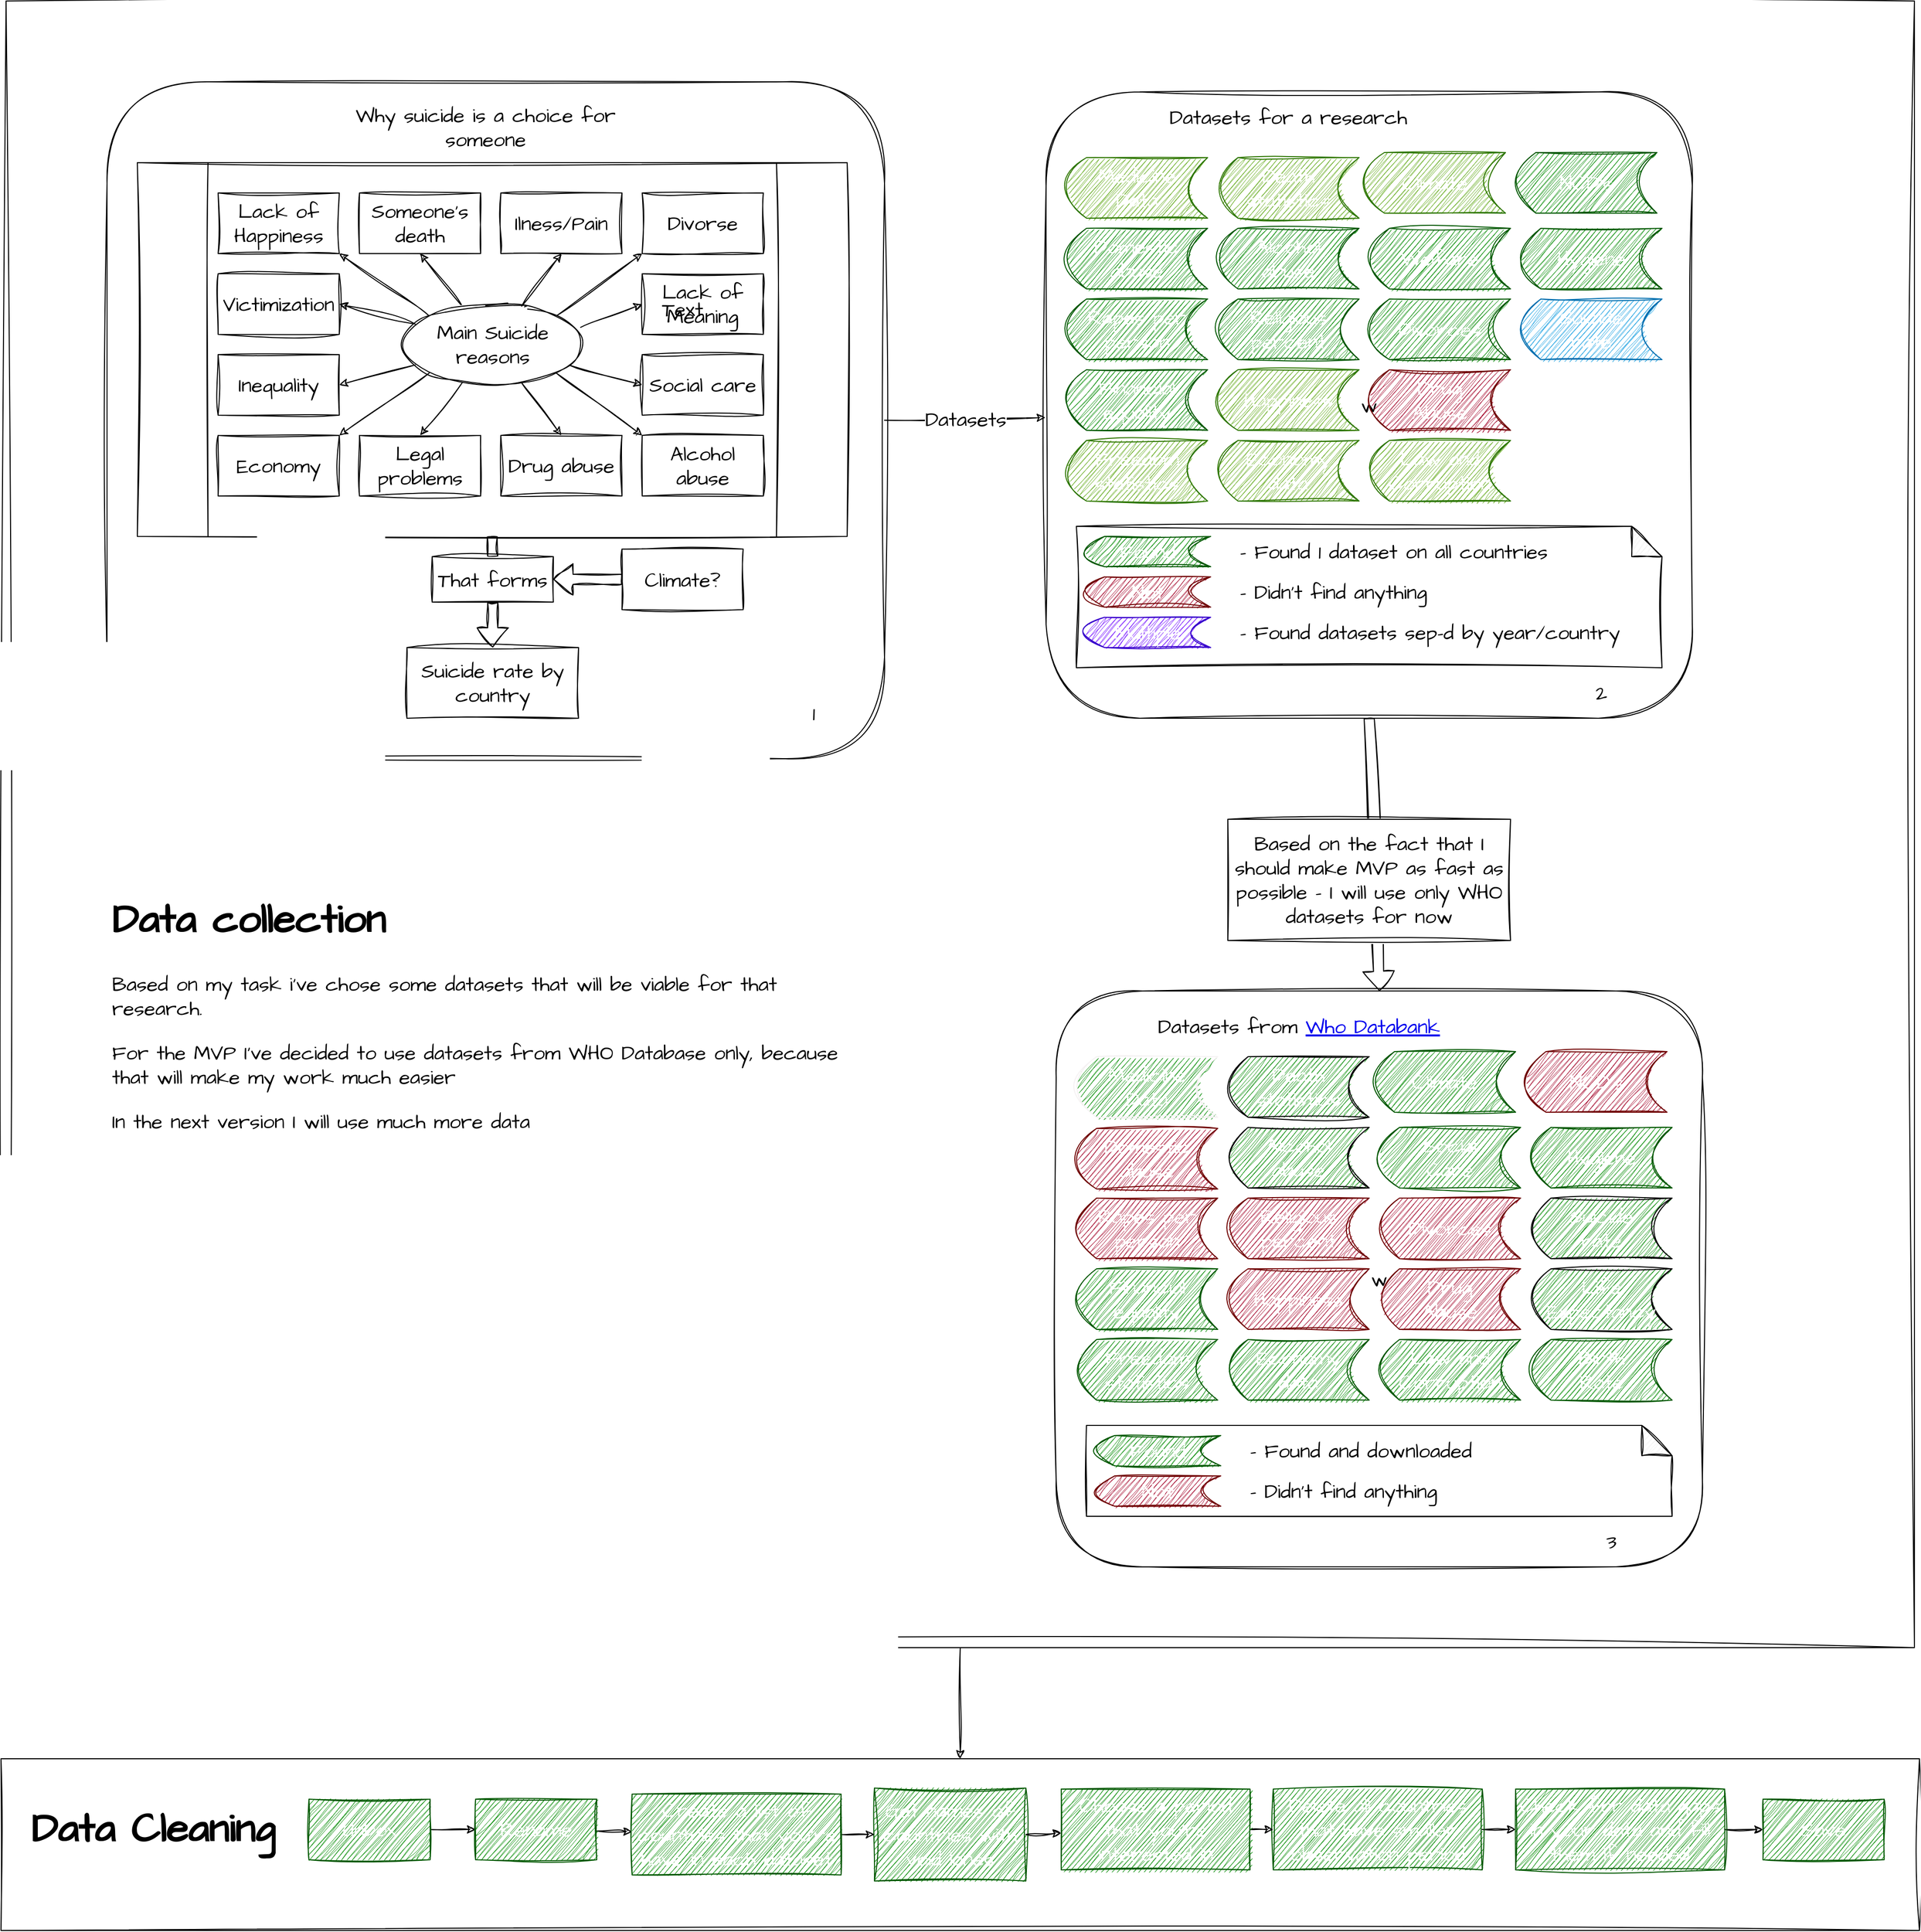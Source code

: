 <mxfile>
    <diagram id="jR3SxZ-yE95y5xh_jRzq" name="Page-1">
        <mxGraphModel dx="3418" dy="3222" grid="1" gridSize="10" guides="1" tooltips="1" connect="1" arrows="1" fold="1" page="1" pageScale="1" pageWidth="583" pageHeight="827" math="0" shadow="0">
            <root>
                <mxCell id="0"/>
                <mxCell id="1" parent="0"/>
                <mxCell id="217" value="" style="whiteSpace=wrap;html=1;fontSize=20;fontFamily=Architects Daughter;fillColor=none;rounded=0;sketch=1;hachureGap=4;jiggle=2;curveFitting=1;fontSource=https%3A%2F%2Ffonts.googleapis.com%2Fcss%3Ffamily%3DArchitects%2BDaughter;movable=1;resizable=1;rotatable=1;deletable=1;editable=1;connectable=1;container=0;" parent="1" vertex="1">
                    <mxGeometry x="-625" y="880" width="1900" height="170" as="geometry"/>
                </mxCell>
                <mxCell id="218" value="" style="edgeStyle=none;sketch=1;hachureGap=4;jiggle=2;curveFitting=1;html=1;fontFamily=Architects Daughter;fontSource=https%3A%2F%2Ffonts.googleapis.com%2Fcss%3Ffamily%3DArchitects%2BDaughter;fontSize=16;" parent="1" source="214" target="217" edge="1">
                    <mxGeometry relative="1" as="geometry"/>
                </mxCell>
                <mxCell id="214" value="" style="rounded=0;whiteSpace=wrap;html=1;sketch=1;hachureGap=4;jiggle=2;curveFitting=1;fontFamily=Architects Daughter;fontSource=https%3A%2F%2Ffonts.googleapis.com%2Fcss%3Ffamily%3DArchitects%2BDaughter;fontSize=20;fillColor=none;movable=0;resizable=0;rotatable=0;deletable=0;editable=0;connectable=0;" parent="1" vertex="1">
                    <mxGeometry x="-620" y="-860" width="1890" height="1630" as="geometry"/>
                </mxCell>
                <mxCell id="138" value="w" style="rounded=1;whiteSpace=wrap;html=1;sketch=1;hachureGap=4;jiggle=2;curveFitting=1;fontFamily=Architects Daughter;fontSource=https%3A%2F%2Ffonts.googleapis.com%2Fcss%3Ffamily%3DArchitects%2BDaughter;fontSize=20;fontColor=none;fillColor=none;" parent="1" vertex="1">
                    <mxGeometry x="420" y="120" width="640" height="570" as="geometry"/>
                </mxCell>
                <mxCell id="160" value="" style="shape=note;whiteSpace=wrap;html=1;backgroundOutline=1;darkOpacity=0.05;sketch=1;hachureGap=4;jiggle=2;curveFitting=1;fontFamily=Architects Daughter;fontSource=https%3A%2F%2Ffonts.googleapis.com%2Fcss%3Ffamily%3DArchitects%2BDaughter;fontSize=20;fillColor=none;" parent="1" vertex="1">
                    <mxGeometry x="450" y="550" width="580" height="90" as="geometry"/>
                </mxCell>
                <mxCell id="89" value="w" style="rounded=1;whiteSpace=wrap;html=1;sketch=1;hachureGap=4;jiggle=2;curveFitting=1;fontFamily=Architects Daughter;fontSource=https%3A%2F%2Ffonts.googleapis.com%2Fcss%3Ffamily%3DArchitects%2BDaughter;fontSize=20;fontColor=none;fillColor=none;" parent="1" vertex="1">
                    <mxGeometry x="410" y="-770" width="640" height="620" as="geometry"/>
                </mxCell>
                <mxCell id="37" value="" style="rounded=1;whiteSpace=wrap;html=1;sketch=1;hachureGap=4;jiggle=2;curveFitting=1;fontFamily=Architects Daughter;fontSource=https%3A%2F%2Ffonts.googleapis.com%2Fcss%3Ffamily%3DArchitects%2BDaughter;fontSize=20;fillColor=none;movable=1;resizable=1;rotatable=1;deletable=1;editable=1;connectable=1;" parent="1" vertex="1">
                    <mxGeometry x="-520" y="-780" width="770" height="670" as="geometry"/>
                </mxCell>
                <mxCell id="42" value="" style="endArrow=classic;html=1;sketch=1;hachureGap=4;jiggle=2;curveFitting=1;fontFamily=Architects Daughter;fontSource=https%3A%2F%2Ffonts.googleapis.com%2Fcss%3Ffamily%3DArchitects%2BDaughter;fontSize=16;exitX=1;exitY=0.5;exitDx=0;exitDy=0;entryX=-0.001;entryY=0.52;entryDx=0;entryDy=0;entryPerimeter=0;" parent="1" source="37" target="89" edge="1">
                    <mxGeometry relative="1" as="geometry">
                        <mxPoint x="320" y="-430.57" as="sourcePoint"/>
                        <mxPoint x="390" y="-440" as="targetPoint"/>
                    </mxGeometry>
                </mxCell>
                <mxCell id="43" value="Datasets" style="edgeLabel;resizable=0;html=1;align=center;verticalAlign=middle;sketch=1;hachureGap=4;jiggle=2;curveFitting=1;fontFamily=Architects Daughter;fontSource=https%3A%2F%2Ffonts.googleapis.com%2Fcss%3Ffamily%3DArchitects%2BDaughter;fontSize=20;fillColor=none;" parent="42" connectable="0" vertex="1">
                    <mxGeometry relative="1" as="geometry"/>
                </mxCell>
                <mxCell id="29" value="" style="shape=process;whiteSpace=wrap;html=1;backgroundOutline=1;sketch=1;hachureGap=4;jiggle=2;curveFitting=1;fontFamily=Architects Daughter;fontSource=https%3A%2F%2Ffonts.googleapis.com%2Fcss%3Ffamily%3DArchitects%2BDaughter;fontSize=20;fillColor=none;movable=1;resizable=1;rotatable=1;deletable=1;editable=1;connectable=1;" parent="1" vertex="1">
                    <mxGeometry x="-490" y="-700" width="703" height="370" as="geometry"/>
                </mxCell>
                <mxCell id="2" value="Suicide rate by country" style="rounded=0;whiteSpace=wrap;html=1;sketch=1;hachureGap=4;jiggle=2;curveFitting=1;fontFamily=Architects Daughter;fontSource=https%3A%2F%2Ffonts.googleapis.com%2Fcss%3Ffamily%3DArchitects%2BDaughter;fontSize=20;movable=1;resizable=1;rotatable=1;deletable=1;editable=1;connectable=1;" parent="1" vertex="1">
                    <mxGeometry x="-223" y="-220" width="170" height="70" as="geometry"/>
                </mxCell>
                <mxCell id="3" value="Lack of Happiness" style="rounded=0;whiteSpace=wrap;html=1;sketch=1;hachureGap=4;jiggle=2;curveFitting=1;fontFamily=Architects Daughter;fontSource=https%3A%2F%2Ffonts.googleapis.com%2Fcss%3Ffamily%3DArchitects%2BDaughter;fontSize=20;movable=1;resizable=1;rotatable=1;deletable=1;editable=1;connectable=1;" parent="1" vertex="1">
                    <mxGeometry x="-410" y="-670" width="120" height="60" as="geometry"/>
                </mxCell>
                <mxCell id="4" value="Someone's death" style="whiteSpace=wrap;html=1;sketch=1;hachureGap=4;jiggle=2;curveFitting=1;fontFamily=Architects Daughter;fontSource=https%3A%2F%2Ffonts.googleapis.com%2Fcss%3Ffamily%3DArchitects%2BDaughter;fontSize=20;movable=1;resizable=1;rotatable=1;deletable=1;editable=1;connectable=1;" parent="1" vertex="1">
                    <mxGeometry x="-270" y="-670" width="120" height="60" as="geometry"/>
                </mxCell>
                <mxCell id="5" value="Ilness/Pain" style="whiteSpace=wrap;html=1;sketch=1;hachureGap=4;jiggle=2;curveFitting=1;fontFamily=Architects Daughter;fontSource=https%3A%2F%2Ffonts.googleapis.com%2Fcss%3Ffamily%3DArchitects%2BDaughter;fontSize=20;movable=1;resizable=1;rotatable=1;deletable=1;editable=1;connectable=1;" parent="1" vertex="1">
                    <mxGeometry x="-130" y="-670" width="120" height="60" as="geometry"/>
                </mxCell>
                <mxCell id="6" value="Divorse" style="whiteSpace=wrap;html=1;sketch=1;hachureGap=4;jiggle=2;curveFitting=1;fontFamily=Architects Daughter;fontSource=https%3A%2F%2Ffonts.googleapis.com%2Fcss%3Ffamily%3DArchitects%2BDaughter;fontSize=20;movable=1;resizable=1;rotatable=1;deletable=1;editable=1;connectable=1;" parent="1" vertex="1">
                    <mxGeometry x="10" y="-670" width="120" height="60" as="geometry"/>
                </mxCell>
                <mxCell id="17" style="edgeStyle=none;sketch=1;hachureGap=4;jiggle=2;curveFitting=1;html=1;entryX=0.5;entryY=1;entryDx=0;entryDy=0;fontFamily=Architects Daughter;fontSource=https%3A%2F%2Ffonts.googleapis.com%2Fcss%3Ffamily%3DArchitects%2BDaughter;fontSize=16;movable=1;resizable=1;rotatable=1;deletable=1;editable=1;connectable=1;" parent="1" source="8" target="4" edge="1">
                    <mxGeometry relative="1" as="geometry"/>
                </mxCell>
                <mxCell id="18" style="edgeStyle=none;sketch=1;hachureGap=4;jiggle=2;curveFitting=1;html=1;entryX=0.5;entryY=1;entryDx=0;entryDy=0;fontFamily=Architects Daughter;fontSource=https%3A%2F%2Ffonts.googleapis.com%2Fcss%3Ffamily%3DArchitects%2BDaughter;fontSize=16;movable=1;resizable=1;rotatable=1;deletable=1;editable=1;connectable=1;" parent="1" source="8" target="5" edge="1">
                    <mxGeometry relative="1" as="geometry"/>
                </mxCell>
                <mxCell id="19" style="edgeStyle=none;sketch=1;hachureGap=4;jiggle=2;curveFitting=1;html=1;exitX=1;exitY=0;exitDx=0;exitDy=0;entryX=0;entryY=1;entryDx=0;entryDy=0;fontFamily=Architects Daughter;fontSource=https%3A%2F%2Ffonts.googleapis.com%2Fcss%3Ffamily%3DArchitects%2BDaughter;fontSize=16;movable=1;resizable=1;rotatable=1;deletable=1;editable=1;connectable=1;" parent="1" source="8" target="6" edge="1">
                    <mxGeometry relative="1" as="geometry"/>
                </mxCell>
                <mxCell id="28" style="edgeStyle=none;sketch=1;hachureGap=4;jiggle=2;curveFitting=1;html=1;exitX=0;exitY=0;exitDx=0;exitDy=0;entryX=1;entryY=1;entryDx=0;entryDy=0;fontFamily=Architects Daughter;fontSource=https%3A%2F%2Ffonts.googleapis.com%2Fcss%3Ffamily%3DArchitects%2BDaughter;fontSize=16;movable=1;resizable=1;rotatable=1;deletable=1;editable=1;connectable=1;" parent="1" source="8" target="3" edge="1">
                    <mxGeometry relative="1" as="geometry"/>
                </mxCell>
                <mxCell id="8" value="Main Suicide reasons" style="ellipse;whiteSpace=wrap;html=1;sketch=1;hachureGap=4;jiggle=2;curveFitting=1;fontFamily=Architects Daughter;fontSource=https%3A%2F%2Ffonts.googleapis.com%2Fcss%3Ffamily%3DArchitects%2BDaughter;fontSize=20;movable=1;resizable=1;rotatable=1;deletable=1;editable=1;connectable=1;" parent="1" vertex="1">
                    <mxGeometry x="-227" y="-560" width="178" height="80" as="geometry"/>
                </mxCell>
                <mxCell id="9" value="Victimization" style="rounded=0;whiteSpace=wrap;html=1;sketch=1;hachureGap=4;jiggle=2;curveFitting=1;fontFamily=Architects Daughter;fontSource=https%3A%2F%2Ffonts.googleapis.com%2Fcss%3Ffamily%3DArchitects%2BDaughter;fontSize=20;movable=1;resizable=1;rotatable=1;deletable=1;editable=1;connectable=1;" parent="1" vertex="1">
                    <mxGeometry x="-410" y="-590" width="120" height="60" as="geometry"/>
                </mxCell>
                <mxCell id="27" style="edgeStyle=none;sketch=1;hachureGap=4;jiggle=2;curveFitting=1;html=1;entryX=1;entryY=0.5;entryDx=0;entryDy=0;fontFamily=Architects Daughter;fontSource=https%3A%2F%2Ffonts.googleapis.com%2Fcss%3Ffamily%3DArchitects%2BDaughter;fontSize=16;movable=1;resizable=1;rotatable=1;deletable=1;editable=1;connectable=1;" parent="1" source="8" target="9" edge="1">
                    <mxGeometry relative="1" as="geometry"/>
                </mxCell>
                <mxCell id="10" value="Inequality" style="whiteSpace=wrap;html=1;sketch=1;hachureGap=4;jiggle=2;curveFitting=1;fontFamily=Architects Daughter;fontSource=https%3A%2F%2Ffonts.googleapis.com%2Fcss%3Ffamily%3DArchitects%2BDaughter;fontSize=20;movable=1;resizable=1;rotatable=1;deletable=1;editable=1;connectable=1;" parent="1" vertex="1">
                    <mxGeometry x="-410" y="-510" width="120" height="60" as="geometry"/>
                </mxCell>
                <mxCell id="26" style="edgeStyle=none;sketch=1;hachureGap=4;jiggle=2;curveFitting=1;html=1;entryX=1;entryY=0.5;entryDx=0;entryDy=0;fontFamily=Architects Daughter;fontSource=https%3A%2F%2Ffonts.googleapis.com%2Fcss%3Ffamily%3DArchitects%2BDaughter;fontSize=16;movable=1;resizable=1;rotatable=1;deletable=1;editable=1;connectable=1;" parent="1" source="8" target="10" edge="1">
                    <mxGeometry relative="1" as="geometry"/>
                </mxCell>
                <mxCell id="11" value="Economy" style="whiteSpace=wrap;html=1;sketch=1;hachureGap=4;jiggle=2;curveFitting=1;fontFamily=Architects Daughter;fontSource=https%3A%2F%2Ffonts.googleapis.com%2Fcss%3Ffamily%3DArchitects%2BDaughter;fontSize=20;movable=1;resizable=1;rotatable=1;deletable=1;editable=1;connectable=1;" parent="1" vertex="1">
                    <mxGeometry x="-410" y="-430" width="120" height="60" as="geometry"/>
                </mxCell>
                <mxCell id="25" style="edgeStyle=none;sketch=1;hachureGap=4;jiggle=2;curveFitting=1;html=1;exitX=0;exitY=1;exitDx=0;exitDy=0;entryX=1;entryY=0;entryDx=0;entryDy=0;fontFamily=Architects Daughter;fontSource=https%3A%2F%2Ffonts.googleapis.com%2Fcss%3Ffamily%3DArchitects%2BDaughter;fontSize=16;movable=1;resizable=1;rotatable=1;deletable=1;editable=1;connectable=1;" parent="1" source="8" target="11" edge="1">
                    <mxGeometry relative="1" as="geometry"/>
                </mxCell>
                <mxCell id="12" value="Legal problems" style="whiteSpace=wrap;html=1;sketch=1;hachureGap=4;jiggle=2;curveFitting=1;fontFamily=Architects Daughter;fontSource=https%3A%2F%2Ffonts.googleapis.com%2Fcss%3Ffamily%3DArchitects%2BDaughter;fontSize=20;movable=1;resizable=1;rotatable=1;deletable=1;editable=1;connectable=1;" parent="1" vertex="1">
                    <mxGeometry x="-270" y="-430" width="120" height="60" as="geometry"/>
                </mxCell>
                <mxCell id="24" style="edgeStyle=none;sketch=1;hachureGap=4;jiggle=2;curveFitting=1;html=1;entryX=0.5;entryY=0;entryDx=0;entryDy=0;fontFamily=Architects Daughter;fontSource=https%3A%2F%2Ffonts.googleapis.com%2Fcss%3Ffamily%3DArchitects%2BDaughter;fontSize=16;movable=1;resizable=1;rotatable=1;deletable=1;editable=1;connectable=1;" parent="1" source="8" target="12" edge="1">
                    <mxGeometry relative="1" as="geometry"/>
                </mxCell>
                <mxCell id="13" value="Drug abuse" style="whiteSpace=wrap;html=1;sketch=1;hachureGap=4;jiggle=2;curveFitting=1;fontFamily=Architects Daughter;fontSource=https%3A%2F%2Ffonts.googleapis.com%2Fcss%3Ffamily%3DArchitects%2BDaughter;fontSize=20;movable=1;resizable=1;rotatable=1;deletable=1;editable=1;connectable=1;" parent="1" vertex="1">
                    <mxGeometry x="-130" y="-430" width="120" height="60" as="geometry"/>
                </mxCell>
                <mxCell id="23" style="edgeStyle=none;sketch=1;hachureGap=4;jiggle=2;curveFitting=1;html=1;entryX=0.5;entryY=0;entryDx=0;entryDy=0;fontFamily=Architects Daughter;fontSource=https%3A%2F%2Ffonts.googleapis.com%2Fcss%3Ffamily%3DArchitects%2BDaughter;fontSize=16;movable=1;resizable=1;rotatable=1;deletable=1;editable=1;connectable=1;" parent="1" source="8" target="13" edge="1">
                    <mxGeometry relative="1" as="geometry"/>
                </mxCell>
                <mxCell id="14" value="Alcohol abuse" style="whiteSpace=wrap;html=1;sketch=1;hachureGap=4;jiggle=2;curveFitting=1;fontFamily=Architects Daughter;fontSource=https%3A%2F%2Ffonts.googleapis.com%2Fcss%3Ffamily%3DArchitects%2BDaughter;fontSize=20;movable=1;resizable=1;rotatable=1;deletable=1;editable=1;connectable=1;" parent="1" vertex="1">
                    <mxGeometry x="10" y="-430" width="120" height="60" as="geometry"/>
                </mxCell>
                <mxCell id="22" style="edgeStyle=none;sketch=1;hachureGap=4;jiggle=2;curveFitting=1;html=1;exitX=1;exitY=1;exitDx=0;exitDy=0;entryX=0;entryY=0;entryDx=0;entryDy=0;fontFamily=Architects Daughter;fontSource=https%3A%2F%2Ffonts.googleapis.com%2Fcss%3Ffamily%3DArchitects%2BDaughter;fontSize=16;movable=1;resizable=1;rotatable=1;deletable=1;editable=1;connectable=1;" parent="1" source="8" target="14" edge="1">
                    <mxGeometry relative="1" as="geometry"/>
                </mxCell>
                <mxCell id="15" value="Social care" style="whiteSpace=wrap;html=1;sketch=1;hachureGap=4;jiggle=2;curveFitting=1;fontFamily=Architects Daughter;fontSource=https%3A%2F%2Ffonts.googleapis.com%2Fcss%3Ffamily%3DArchitects%2BDaughter;fontSize=20;movable=1;resizable=1;rotatable=1;deletable=1;editable=1;connectable=1;" parent="1" vertex="1">
                    <mxGeometry x="10" y="-510" width="120" height="60" as="geometry"/>
                </mxCell>
                <mxCell id="21" style="edgeStyle=none;sketch=1;hachureGap=4;jiggle=2;curveFitting=1;html=1;entryX=0;entryY=0.5;entryDx=0;entryDy=0;fontFamily=Architects Daughter;fontSource=https%3A%2F%2Ffonts.googleapis.com%2Fcss%3Ffamily%3DArchitects%2BDaughter;fontSize=16;movable=1;resizable=1;rotatable=1;deletable=1;editable=1;connectable=1;" parent="1" source="8" target="15" edge="1">
                    <mxGeometry relative="1" as="geometry"/>
                </mxCell>
                <mxCell id="16" value="Lack of Meaning" style="whiteSpace=wrap;html=1;sketch=1;hachureGap=4;jiggle=2;curveFitting=1;fontFamily=Architects Daughter;fontSource=https%3A%2F%2Ffonts.googleapis.com%2Fcss%3Ffamily%3DArchitects%2BDaughter;fontSize=20;movable=1;resizable=1;rotatable=1;deletable=1;editable=1;connectable=1;" parent="1" vertex="1">
                    <mxGeometry x="10" y="-590" width="120" height="60" as="geometry"/>
                </mxCell>
                <mxCell id="20" style="edgeStyle=none;sketch=1;hachureGap=4;jiggle=2;curveFitting=1;html=1;exitX=0.989;exitY=0.288;exitDx=0;exitDy=0;entryX=0;entryY=0.5;entryDx=0;entryDy=0;fontFamily=Architects Daughter;fontSource=https%3A%2F%2Ffonts.googleapis.com%2Fcss%3Ffamily%3DArchitects%2BDaughter;fontSize=16;exitPerimeter=0;movable=1;resizable=1;rotatable=1;deletable=1;editable=1;connectable=1;" parent="1" source="8" target="16" edge="1">
                    <mxGeometry relative="1" as="geometry"/>
                </mxCell>
                <mxCell id="30" value="Why suicide is a choice for someone" style="text;html=1;strokeColor=none;fillColor=none;align=center;verticalAlign=middle;whiteSpace=wrap;rounded=0;sketch=1;hachureGap=4;jiggle=2;curveFitting=1;fontFamily=Architects Daughter;fontSource=https%3A%2F%2Ffonts.googleapis.com%2Fcss%3Ffamily%3DArchitects%2BDaughter;fontSize=20;movable=1;resizable=1;rotatable=1;deletable=1;editable=1;connectable=1;" parent="1" vertex="1">
                    <mxGeometry x="-300" y="-750" width="310" height="30" as="geometry"/>
                </mxCell>
                <mxCell id="31" value="" style="shape=flexArrow;endArrow=classic;html=1;sketch=1;hachureGap=4;jiggle=2;curveFitting=1;fontFamily=Architects Daughter;fontSource=https%3A%2F%2Ffonts.googleapis.com%2Fcss%3Ffamily%3DArchitects%2BDaughter;fontSize=16;exitX=0.5;exitY=1;exitDx=0;exitDy=0;entryX=0.5;entryY=0;entryDx=0;entryDy=0;startArrow=none;movable=1;resizable=1;rotatable=1;deletable=1;editable=1;connectable=1;" parent="1" source="34" target="2" edge="1">
                    <mxGeometry width="50" height="50" relative="1" as="geometry">
                        <mxPoint x="-160" y="-200" as="sourcePoint"/>
                        <mxPoint x="-130" y="-100" as="targetPoint"/>
                    </mxGeometry>
                </mxCell>
                <mxCell id="35" value="" style="shape=flexArrow;endArrow=none;html=1;sketch=1;hachureGap=4;jiggle=2;curveFitting=1;fontFamily=Architects Daughter;fontSource=https%3A%2F%2Ffonts.googleapis.com%2Fcss%3Ffamily%3DArchitects%2BDaughter;fontSize=16;exitX=0.5;exitY=1;exitDx=0;exitDy=0;entryX=0.5;entryY=0;entryDx=0;entryDy=0;movable=1;resizable=1;rotatable=1;deletable=1;editable=1;connectable=1;" parent="1" source="29" target="34" edge="1">
                    <mxGeometry width="50" height="50" relative="1" as="geometry">
                        <mxPoint x="-138.5" y="-330" as="sourcePoint"/>
                        <mxPoint x="-138" y="-230" as="targetPoint"/>
                    </mxGeometry>
                </mxCell>
                <mxCell id="34" value="That forms" style="rounded=0;whiteSpace=wrap;html=1;sketch=1;hachureGap=4;jiggle=2;curveFitting=1;fontFamily=Architects Daughter;fontSource=https%3A%2F%2Ffonts.googleapis.com%2Fcss%3Ffamily%3DArchitects%2BDaughter;fontSize=20;fillColor=default;movable=1;resizable=1;rotatable=1;deletable=1;editable=1;connectable=1;" parent="1" vertex="1">
                    <mxGeometry x="-198" y="-310" width="120" height="45" as="geometry"/>
                </mxCell>
                <mxCell id="38" value="1" style="text;html=1;strokeColor=none;fillColor=none;align=center;verticalAlign=middle;whiteSpace=wrap;rounded=0;sketch=1;hachureGap=4;jiggle=2;curveFitting=1;fontFamily=Architects Daughter;fontSource=https%3A%2F%2Ffonts.googleapis.com%2Fcss%3Ffamily%3DArchitects%2BDaughter;fontSize=20;movable=1;resizable=1;rotatable=1;deletable=1;editable=1;connectable=1;" parent="1" vertex="1">
                    <mxGeometry x="150" y="-170" width="60" height="30" as="geometry"/>
                </mxCell>
                <UserObject label="Alcohol &lt;br&gt;abuse" link="https://www.who.int/data/gho/data/indicators/indicator-details/GHO/total-(recorded-unrecorded)-alcohol-per-capita-(15-)-consumption" id="66">
                    <mxCell style="shape=dataStorage;whiteSpace=wrap;html=1;fixedSize=1;sketch=1;hachureGap=4;jiggle=2;curveFitting=1;fontFamily=Architects Daughter;fontSource=https%3A%2F%2Ffonts.googleapis.com%2Fcss%3Ffamily%3DArchitects%2BDaughter;fontSize=20;fillColor=#008a00;fontColor=#ffffff;strokeColor=#005700;" parent="1" vertex="1">
                        <mxGeometry x="580" y="-635" width="140" height="60" as="geometry"/>
                    </mxCell>
                </UserObject>
                <UserObject label="Happiness" link="https://www.kaggle.com/datasets/mathurinache/world-happiness-reporthttps://www.kaggle.com/datasets/mathurinache/world-happiness-report" id="67">
                    <mxCell style="shape=dataStorage;whiteSpace=wrap;html=1;fixedSize=1;sketch=1;hachureGap=4;jiggle=2;curveFitting=1;fontFamily=Architects Daughter;fontSource=https%3A%2F%2Ffonts.googleapis.com%2Fcss%3Ffamily%3DArchitects%2BDaughter;fontSize=20;fillColor=#60a917;fontColor=#ffffff;strokeColor=#2D7600;" parent="1" vertex="1">
                        <mxGeometry x="580" y="-495" width="140" height="60" as="geometry"/>
                    </mxCell>
                </UserObject>
                <UserObject label="Religious percent" link="https://data.world/cow/world-religion-data" id="68">
                    <mxCell style="shape=dataStorage;whiteSpace=wrap;html=1;fixedSize=1;sketch=1;hachureGap=4;jiggle=2;curveFitting=1;fontFamily=Architects Daughter;fontSource=https%3A%2F%2Ffonts.googleapis.com%2Fcss%3Ffamily%3DArchitects%2BDaughter;fontSize=20;fillColor=#008a00;fontColor=#ffffff;strokeColor=#005700;" parent="1" vertex="1">
                        <mxGeometry x="580" y="-565" width="140" height="60" as="geometry"/>
                    </mxCell>
                </UserObject>
                <mxCell id="69" value="Text" style="text;html=1;strokeColor=none;fillColor=none;align=center;verticalAlign=middle;whiteSpace=wrap;rounded=0;sketch=1;hachureGap=4;jiggle=2;curveFitting=1;fontFamily=Architects Daughter;fontSource=https%3A%2F%2Ffonts.googleapis.com%2Fcss%3Ffamily%3DArchitects%2BDaughter;fontSize=20;fontColor=none;" parent="1" vertex="1">
                    <mxGeometry x="20" y="-570" width="60" height="30" as="geometry"/>
                </mxCell>
                <mxCell id="71" value="Climate?" style="rounded=0;whiteSpace=wrap;html=1;sketch=1;hachureGap=4;jiggle=2;curveFitting=1;fontFamily=Architects Daughter;fontSource=https%3A%2F%2Ffonts.googleapis.com%2Fcss%3Ffamily%3DArchitects%2BDaughter;fontSize=20;" parent="1" vertex="1">
                    <mxGeometry x="-10" y="-317.5" width="120" height="60" as="geometry"/>
                </mxCell>
                <mxCell id="73" value="" style="shape=flexArrow;endArrow=classic;html=1;sketch=1;hachureGap=4;jiggle=2;curveFitting=1;fontFamily=Architects Daughter;fontSource=https%3A%2F%2Ffonts.googleapis.com%2Fcss%3Ffamily%3DArchitects%2BDaughter;fontSize=16;fontColor=none;entryX=1;entryY=0.5;entryDx=0;entryDy=0;exitX=0;exitY=0.5;exitDx=0;exitDy=0;" parent="1" source="71" target="34" edge="1">
                    <mxGeometry width="50" height="50" relative="1" as="geometry">
                        <mxPoint x="-50" y="-260" as="sourcePoint"/>
                        <mxPoint y="-310" as="targetPoint"/>
                    </mxGeometry>
                </mxCell>
                <UserObject label="Death statistics" link="https://www.kaggle.com/datasets/madhurpant/world-deaths-and-causes-1990-2019/code?resource=download" id="74">
                    <mxCell style="shape=dataStorage;whiteSpace=wrap;html=1;fixedSize=1;sketch=1;hachureGap=4;jiggle=2;curveFitting=1;fontFamily=Architects Daughter;fontSource=https%3A%2F%2Ffonts.googleapis.com%2Fcss%3Ffamily%3DArchitects%2BDaughter;fontSize=20;fillColor=#60a917;fontColor=#ffffff;strokeColor=#2D7600;" parent="1" vertex="1">
                        <mxGeometry x="580" y="-705" width="140" height="60" as="geometry"/>
                    </mxCell>
                </UserObject>
                <UserObject label="Medicine&lt;br&gt;Data" link="https://apps.who.int/nha/database/Select/Indicators/en" id="76">
                    <mxCell style="shape=dataStorage;whiteSpace=wrap;html=1;fixedSize=1;sketch=1;hachureGap=4;jiggle=2;curveFitting=1;fontFamily=Architects Daughter;fontSource=https%3A%2F%2Ffonts.googleapis.com%2Fcss%3Ffamily%3DArchitects%2BDaughter;fontSize=20;fillColor=#60a917;fontColor=#ffffff;strokeColor=#2D7600;" parent="1" vertex="1">
                        <mxGeometry x="430" y="-705" width="140" height="60" as="geometry"/>
                    </mxCell>
                </UserObject>
                <UserObject label="Domestic abuse" link="https://www.kaggle.com/datasets/andrewmvd/violence-against-women-and-girls" id="77">
                    <mxCell style="shape=dataStorage;whiteSpace=wrap;html=1;fixedSize=1;sketch=1;hachureGap=4;jiggle=2;curveFitting=1;fontFamily=Architects Daughter;fontSource=https%3A%2F%2Ffonts.googleapis.com%2Fcss%3Ffamily%3DArchitects%2BDaughter;fontSize=20;fillColor=#008a00;fontColor=#ffffff;strokeColor=#005700;" parent="1" vertex="1">
                        <mxGeometry x="430" y="-635" width="140" height="60" as="geometry"/>
                    </mxCell>
                </UserObject>
                <UserObject label="Rapes per person" link="https://w3.unece.org/PXWeb2015/pxweb/en/STAT/STAT__30-GE__07-CV/001_en_GECVVictims_r.px/?rxid=57b6d944-8732-4639-96c9-9584d511039c" id="78">
                    <mxCell style="shape=dataStorage;whiteSpace=wrap;html=1;fixedSize=1;sketch=1;hachureGap=4;jiggle=2;curveFitting=1;fontFamily=Architects Daughter;fontSource=https%3A%2F%2Ffonts.googleapis.com%2Fcss%3Ffamily%3DArchitects%2BDaughter;fontSize=20;fillColor=#008a00;fontColor=#ffffff;strokeColor=#005700;" parent="1" vertex="1">
                        <mxGeometry x="430" y="-565" width="140" height="60" as="geometry"/>
                    </mxCell>
                </UserObject>
                <UserObject label="Financial equality" link="%3CmxGraphModel%3E%3Croot%3E%3CmxCell%20id%3D%220%22%2F%3E%3CmxCell%20id%3D%221%22%20parent%3D%220%22%2F%3E%3CUserObject%20label%3D%22Suicide%26lt%3Bbr%26gt%3Brate%22%20id%3D%222%22%3E%3CmxCell%20style%3D%22shape%3DdataStorage%3BwhiteSpace%3Dwrap%3Bhtml%3D1%3BfixedSize%3D1%3Bsketch%3D1%3BhachureGap%3D4%3Bjiggle%3D2%3BcurveFitting%3D1%3BfontFamily%3DArchitects%20Daughter%3BfontSource%3Dhttps%253A%252F%252Ffonts.googleapis.com%252Fcss%253Ffamily%253DArchitects%252BDaughter%3BfontSize%3D20%3B%22%20vertex%3D%221%22%20parent%3D%221%22%3E%3CmxGeometry%20x%3D%22880%22%20y%3D%22-565%22%20width%3D%22140%22%20height%3D%2260%22%20as%3D%22geometry%22%2F%3E%3C%2FmxCell%3E%3C%2FUserObject%3E%3C%2Froot%3E%3C%2FmxGraphModel%3E" id="79">
                    <mxCell style="shape=dataStorage;whiteSpace=wrap;html=1;fixedSize=1;sketch=1;hachureGap=4;jiggle=2;curveFitting=1;fontFamily=Architects Daughter;fontSource=https%3A%2F%2Ffonts.googleapis.com%2Fcss%3Ffamily%3DArchitects%2BDaughter;fontSize=20;fillColor=#008a00;fontColor=#ffffff;strokeColor=#005700;" parent="1" vertex="1">
                        <mxGeometry x="430" y="-495" width="140" height="60" as="geometry"/>
                    </mxCell>
                </UserObject>
                <UserObject label="Freedom statistics" link="https://www.kaggle.com/datasets/alexandrlasianok/aggregate-freedom-scores" id="80">
                    <mxCell style="shape=dataStorage;whiteSpace=wrap;html=1;fixedSize=1;sketch=1;hachureGap=4;jiggle=2;curveFitting=1;fontFamily=Architects Daughter;fontSource=https%3A%2F%2Ffonts.googleapis.com%2Fcss%3Ffamily%3DArchitects%2BDaughter;fontSize=20;fillColor=#60a917;fontColor=#ffffff;strokeColor=#2D7600;" parent="1" vertex="1">
                        <mxGeometry x="430" y="-425" width="140" height="60" as="geometry"/>
                    </mxCell>
                </UserObject>
                <UserObject label="Economy&lt;br&gt;data" link="https://w3.unece.org/PXWeb2015/pxweb/en/STAT/STAT__20-ME__2-MENA/01_en_MECCGDPExpPerCapY_r.px/?rxid=fc56ee7c-ec27-4460-943e-fbfa008e32ad" id="81">
                    <mxCell style="shape=dataStorage;whiteSpace=wrap;html=1;fixedSize=1;sketch=1;hachureGap=4;jiggle=2;curveFitting=1;fontFamily=Architects Daughter;fontSource=https%3A%2F%2Ffonts.googleapis.com%2Fcss%3Ffamily%3DArchitects%2BDaughter;fontSize=20;fillColor=#60a917;fontColor=#ffffff;strokeColor=#2D7600;" parent="1" vertex="1">
                        <mxGeometry x="580" y="-425" width="140" height="60" as="geometry"/>
                    </mxCell>
                </UserObject>
                <UserObject label="Law and Corruption" link="https://www.kaggle.com/datasets/transparencyint/corruption-indexhttps://www.kaggle.com/datasets/transparencyint/corruption-index" id="82">
                    <mxCell style="shape=dataStorage;whiteSpace=wrap;html=1;fixedSize=1;sketch=1;hachureGap=4;jiggle=2;curveFitting=1;fontFamily=Architects Daughter;fontSource=https%3A%2F%2Ffonts.googleapis.com%2Fcss%3Ffamily%3DArchitects%2BDaughter;fontSize=20;fillColor=#60a917;fontColor=#ffffff;strokeColor=#2D7600;" parent="1" vertex="1">
                        <mxGeometry x="730" y="-425" width="140" height="60" as="geometry"/>
                    </mxCell>
                </UserObject>
                <UserObject label="Drug&lt;br&gt;Abuse" link="https://www.statista.com/statistics/274690/population-prevalence-of-illegal-drugs-worldwide-since-1990/" id="84">
                    <mxCell style="shape=dataStorage;whiteSpace=wrap;html=1;fixedSize=1;sketch=1;hachureGap=4;jiggle=2;curveFitting=1;fontFamily=Architects Daughter;fontSource=https%3A%2F%2Ffonts.googleapis.com%2Fcss%3Ffamily%3DArchitects%2BDaughter;fontSize=20;fillColor=#a20025;fontColor=#ffffff;strokeColor=#6F0000;" parent="1" vertex="1">
                        <mxGeometry x="730" y="-495" width="140" height="60" as="geometry"/>
                    </mxCell>
                </UserObject>
                <UserObject label="Divorces" link="https://www.oecd.org/els/family/database.htm" id="85">
                    <mxCell style="shape=dataStorage;whiteSpace=wrap;html=1;fixedSize=1;sketch=1;hachureGap=4;jiggle=2;curveFitting=1;fontFamily=Architects Daughter;fontSource=https%3A%2F%2Ffonts.googleapis.com%2Fcss%3Ffamily%3DArchitects%2BDaughter;fontSize=20;fillColor=#008a00;fontColor=#ffffff;strokeColor=#005700;" parent="1" vertex="1">
                        <mxGeometry x="730" y="-565" width="140" height="60" as="geometry"/>
                    </mxCell>
                </UserObject>
                <UserObject label="Welfare" link="https://figshare.com/articles/dataset/Global_Welfare_Dataset_GLOW_/13220807" id="87">
                    <mxCell style="shape=dataStorage;whiteSpace=wrap;html=1;fixedSize=1;sketch=1;hachureGap=4;jiggle=2;curveFitting=1;fontFamily=Architects Daughter;fontSource=https%3A%2F%2Ffonts.googleapis.com%2Fcss%3Ffamily%3DArchitects%2BDaughter;fontSize=20;fillColor=#008a00;fontColor=#ffffff;strokeColor=#005700;" parent="1" vertex="1">
                        <mxGeometry x="730" y="-635" width="140" height="60" as="geometry"/>
                    </mxCell>
                </UserObject>
                <UserObject label="Suicide&lt;br&gt;rate" link="https://platform.who.int/mortality/themes/theme-details/topics/indicator-groups/indicator-group-details/MDB/self-inflicted-injuries" id="88">
                    <mxCell style="shape=dataStorage;whiteSpace=wrap;html=1;fixedSize=1;sketch=1;hachureGap=4;jiggle=2;curveFitting=1;fontFamily=Architects Daughter;fontSource=https%3A%2F%2Ffonts.googleapis.com%2Fcss%3Ffamily%3DArchitects%2BDaughter;fontSize=20;fillColor=#1ba1e2;fontColor=#ffffff;strokeColor=#006EAF;" parent="1" vertex="1">
                        <mxGeometry x="880" y="-565" width="140" height="60" as="geometry"/>
                    </mxCell>
                </UserObject>
                <mxCell id="90" value="Datasets for a research" style="text;html=1;strokeColor=none;fillColor=none;align=center;verticalAlign=middle;whiteSpace=wrap;rounded=0;sketch=1;hachureGap=4;jiggle=2;curveFitting=1;fontFamily=Architects Daughter;fontSource=https%3A%2F%2Ffonts.googleapis.com%2Fcss%3Ffamily%3DArchitects%2BDaughter;fontSize=20;movable=1;resizable=1;rotatable=1;deletable=1;editable=1;connectable=1;" parent="1" vertex="1">
                    <mxGeometry x="495" y="-760" width="310" height="30" as="geometry"/>
                </mxCell>
                <mxCell id="91" value="2" style="text;html=1;strokeColor=none;fillColor=none;align=center;verticalAlign=middle;whiteSpace=wrap;rounded=0;sketch=1;hachureGap=4;jiggle=2;curveFitting=1;fontFamily=Architects Daughter;fontSource=https%3A%2F%2Ffonts.googleapis.com%2Fcss%3Ffamily%3DArchitects%2BDaughter;fontSize=20;movable=1;resizable=1;rotatable=1;deletable=1;editable=1;connectable=1;" parent="1" vertex="1">
                    <mxGeometry x="930" y="-190" width="60" height="30" as="geometry"/>
                </mxCell>
                <UserObject label="Climate" link="https://www.kaggle.com/datasets/thedevastator/unraveling-global-climate-change-through-tempera" id="92">
                    <mxCell style="shape=dataStorage;whiteSpace=wrap;html=1;fixedSize=1;sketch=1;hachureGap=4;jiggle=2;curveFitting=1;fontFamily=Architects Daughter;fontSource=https%3A%2F%2Ffonts.googleapis.com%2Fcss%3Ffamily%3DArchitects%2BDaughter;fontSize=20;fillColor=#60a917;fontColor=#ffffff;strokeColor=#2D7600;" parent="1" vertex="1">
                        <mxGeometry x="725" y="-710" width="140" height="60" as="geometry"/>
                    </mxCell>
                </UserObject>
                <UserObject label="Found" id="93">
                    <mxCell style="shape=dataStorage;whiteSpace=wrap;html=1;fixedSize=1;sketch=1;hachureGap=4;jiggle=2;curveFitting=1;fontFamily=Architects Daughter;fontSource=https%3A%2F%2Ffonts.googleapis.com%2Fcss%3Ffamily%3DArchitects%2BDaughter;fontSize=20;fillColor=#008a00;fontColor=#ffffff;strokeColor=#005700;" parent="1" vertex="1">
                        <mxGeometry x="448" y="-330" width="125" height="30" as="geometry"/>
                    </mxCell>
                </UserObject>
                <UserObject label="Not" id="94">
                    <mxCell style="shape=dataStorage;whiteSpace=wrap;html=1;fixedSize=1;sketch=1;hachureGap=4;jiggle=2;curveFitting=1;fontFamily=Architects Daughter;fontSource=https%3A%2F%2Ffonts.googleapis.com%2Fcss%3Ffamily%3DArchitects%2BDaughter;fontSize=20;fillColor=#a20025;fontColor=#ffffff;strokeColor=#6F0000;" parent="1" vertex="1">
                        <mxGeometry x="448" y="-290" width="125" height="30" as="geometry"/>
                    </mxCell>
                </UserObject>
                <UserObject label="Multiple" id="95">
                    <mxCell style="shape=dataStorage;whiteSpace=wrap;html=1;fixedSize=1;sketch=1;hachureGap=4;jiggle=2;curveFitting=1;fontFamily=Architects Daughter;fontSource=https%3A%2F%2Ffonts.googleapis.com%2Fcss%3Ffamily%3DArchitects%2BDaughter;fontSize=20;fillColor=#6a00ff;fontColor=#ffffff;strokeColor=#3700CC;" parent="1" vertex="1">
                        <mxGeometry x="448" y="-250" width="125" height="30" as="geometry"/>
                    </mxCell>
                </UserObject>
                <mxCell id="96" value="" style="shape=note;whiteSpace=wrap;html=1;backgroundOutline=1;darkOpacity=0.05;sketch=1;hachureGap=4;jiggle=2;curveFitting=1;fontFamily=Architects Daughter;fontSource=https%3A%2F%2Ffonts.googleapis.com%2Fcss%3Ffamily%3DArchitects%2BDaughter;fontSize=20;fillColor=none;" parent="1" vertex="1">
                    <mxGeometry x="440" y="-340" width="580" height="140" as="geometry"/>
                </mxCell>
                <mxCell id="97" value="- Found 1 dataset on all countries" style="text;html=1;strokeColor=none;fillColor=none;align=left;verticalAlign=middle;whiteSpace=wrap;rounded=0;sketch=1;hachureGap=4;jiggle=2;curveFitting=1;fontFamily=Architects Daughter;fontSource=https%3A%2F%2Ffonts.googleapis.com%2Fcss%3Ffamily%3DArchitects%2BDaughter;fontSize=20;" parent="1" vertex="1">
                    <mxGeometry x="600" y="-330" width="370" height="30" as="geometry"/>
                </mxCell>
                <mxCell id="98" value="- Didn't find anything" style="text;html=1;strokeColor=none;fillColor=none;align=left;verticalAlign=middle;whiteSpace=wrap;rounded=0;sketch=1;hachureGap=4;jiggle=2;curveFitting=1;fontFamily=Architects Daughter;fontSource=https%3A%2F%2Ffonts.googleapis.com%2Fcss%3Ffamily%3DArchitects%2BDaughter;fontSize=20;" parent="1" vertex="1">
                    <mxGeometry x="600" y="-290" width="370" height="30" as="geometry"/>
                </mxCell>
                <mxCell id="99" value="- Found datasets sep-d by year/country" style="text;html=1;strokeColor=none;fillColor=none;align=left;verticalAlign=middle;whiteSpace=wrap;rounded=0;sketch=1;hachureGap=4;jiggle=2;curveFitting=1;fontFamily=Architects Daughter;fontSource=https%3A%2F%2Ffonts.googleapis.com%2Fcss%3Ffamily%3DArchitects%2BDaughter;fontSize=20;" parent="1" vertex="1">
                    <mxGeometry x="600" y="-250" width="400" height="30" as="geometry"/>
                </mxCell>
                <UserObject label="Hygiene" link="https://washdata.org/data/household#!/table?geo0=region&amp;geo1=sdg" id="100">
                    <mxCell style="shape=dataStorage;whiteSpace=wrap;html=1;fixedSize=1;sketch=1;hachureGap=4;jiggle=2;curveFitting=1;fontFamily=Architects Daughter;fontSource=https%3A%2F%2Ffonts.googleapis.com%2Fcss%3Ffamily%3DArchitects%2BDaughter;fontSize=20;fillColor=#008a00;fontColor=#ffffff;strokeColor=#005700;" parent="1" vertex="1">
                        <mxGeometry x="880" y="-635" width="140" height="60" as="geometry"/>
                    </mxCell>
                </UserObject>
                <UserObject label="NCD's" link="https://platform.who.int/mortality/themes/theme-details/mdb/noncommunicable-diseases" id="101">
                    <mxCell style="shape=dataStorage;whiteSpace=wrap;html=1;fixedSize=1;sketch=1;hachureGap=4;jiggle=2;curveFitting=1;fontFamily=Architects Daughter;fontSource=https%3A%2F%2Ffonts.googleapis.com%2Fcss%3Ffamily%3DArchitects%2BDaughter;fontSize=20;fillColor=#008a00;fontColor=#ffffff;strokeColor=#005700;" parent="1" vertex="1">
                        <mxGeometry x="875" y="-710" width="140" height="60" as="geometry"/>
                    </mxCell>
                </UserObject>
                <mxCell id="136" value="" style="shape=flexArrow;endArrow=classic;html=1;sketch=1;hachureGap=4;jiggle=2;curveFitting=1;fontFamily=Architects Daughter;fontSource=https%3A%2F%2Ffonts.googleapis.com%2Fcss%3Ffamily%3DArchitects%2BDaughter;fontSize=16;exitX=0.5;exitY=1;exitDx=0;exitDy=0;entryX=0.5;entryY=0;entryDx=0;entryDy=0;" parent="1" source="89" target="138" edge="1">
                    <mxGeometry width="50" height="50" relative="1" as="geometry">
                        <mxPoint x="680" y="10" as="sourcePoint"/>
                        <mxPoint x="730" y="160" as="targetPoint"/>
                    </mxGeometry>
                </mxCell>
                <mxCell id="137" value="Based on the fact that I should make MVP as fast as possible - I will use only WHO datasets for now" style="rounded=0;whiteSpace=wrap;html=1;sketch=1;hachureGap=4;jiggle=2;curveFitting=1;fontFamily=Architects Daughter;fontSource=https%3A%2F%2Ffonts.googleapis.com%2Fcss%3Ffamily%3DArchitects%2BDaughter;fontSize=20;" parent="1" vertex="1">
                    <mxGeometry x="590" y="-50" width="280" height="120" as="geometry"/>
                </mxCell>
                <UserObject label="Alcohol &lt;br&gt;abuse" id="139">
                    <mxCell style="shape=dataStorage;whiteSpace=wrap;html=1;fixedSize=1;sketch=1;hachureGap=4;jiggle=2;curveFitting=1;fontFamily=Architects Daughter;fontSource=https%3A%2F%2Ffonts.googleapis.com%2Fcss%3Ffamily%3DArchitects%2BDaughter;fontSize=20;fillColor=#008a00;fontColor=#ffffff;strokeColor=default;" parent="1" vertex="1">
                        <mxGeometry x="590" y="255" width="140" height="60" as="geometry"/>
                    </mxCell>
                </UserObject>
                <UserObject label="Happiness" link="https://www.kaggle.com/datasets/mathurinache/world-happiness-reporthttps://www.kaggle.com/datasets/mathurinache/world-happiness-report" id="140">
                    <mxCell style="shape=dataStorage;whiteSpace=wrap;html=1;fixedSize=1;sketch=1;hachureGap=4;jiggle=2;curveFitting=1;fontFamily=Architects Daughter;fontSource=https%3A%2F%2Ffonts.googleapis.com%2Fcss%3Ffamily%3DArchitects%2BDaughter;fontSize=20;strokeColor=#6F0000;fillColor=#a20025;fontColor=#ffffff;" parent="1" vertex="1">
                        <mxGeometry x="590" y="395" width="140" height="60" as="geometry"/>
                    </mxCell>
                </UserObject>
                <UserObject label="Religious percent" link="https://data.world/cow/world-religion-data" id="141">
                    <mxCell style="shape=dataStorage;whiteSpace=wrap;html=1;fixedSize=1;sketch=1;hachureGap=4;jiggle=2;curveFitting=1;fontFamily=Architects Daughter;fontSource=https%3A%2F%2Ffonts.googleapis.com%2Fcss%3Ffamily%3DArchitects%2BDaughter;fontSize=20;strokeColor=#6F0000;fillColor=#a20025;fontColor=#ffffff;" parent="1" vertex="1">
                        <mxGeometry x="590" y="325" width="140" height="60" as="geometry"/>
                    </mxCell>
                </UserObject>
                <UserObject label="Death statistics" id="142">
                    <mxCell style="shape=dataStorage;whiteSpace=wrap;html=1;fixedSize=1;sketch=1;hachureGap=4;jiggle=2;curveFitting=1;fontFamily=Architects Daughter;fontSource=https%3A%2F%2Ffonts.googleapis.com%2Fcss%3Ffamily%3DArchitects%2BDaughter;fontSize=20;fillColor=#008a00;fontColor=#ffffff;strokeColor=default;" parent="1" vertex="1">
                        <mxGeometry x="590" y="185" width="140" height="60" as="geometry"/>
                    </mxCell>
                </UserObject>
                <UserObject label="Medicine&lt;br&gt;Data" id="143">
                    <mxCell style="shape=dataStorage;whiteSpace=wrap;html=1;fixedSize=1;sketch=1;hachureGap=4;jiggle=2;curveFitting=1;fontFamily=Architects Daughter;fontSource=https%3A%2F%2Ffonts.googleapis.com%2Fcss%3Ffamily%3DArchitects%2BDaughter;fontSize=20;strokeColor=#F5F2F3;fillColor=#008a00;fontColor=#ffffff;" parent="1" vertex="1">
                        <mxGeometry x="440" y="185" width="140" height="60" as="geometry"/>
                    </mxCell>
                </UserObject>
                <UserObject label="Domestic abuse" link="https://www.kaggle.com/datasets/andrewmvd/violence-against-women-and-girls" id="144">
                    <mxCell style="shape=dataStorage;whiteSpace=wrap;html=1;fixedSize=1;sketch=1;hachureGap=4;jiggle=2;curveFitting=1;fontFamily=Architects Daughter;fontSource=https%3A%2F%2Ffonts.googleapis.com%2Fcss%3Ffamily%3DArchitects%2BDaughter;fontSize=20;strokeColor=#6F0000;fillColor=#a20025;fontColor=#ffffff;" parent="1" vertex="1">
                        <mxGeometry x="440" y="256" width="140" height="60" as="geometry"/>
                    </mxCell>
                </UserObject>
                <UserObject label="Rapes per person" link="https://w3.unece.org/PXWeb2015/pxweb/en/STAT/STAT__30-GE__07-CV/001_en_GECVVictims_r.px/?rxid=57b6d944-8732-4639-96c9-9584d511039c" id="145">
                    <mxCell style="shape=dataStorage;whiteSpace=wrap;html=1;fixedSize=1;sketch=1;hachureGap=4;jiggle=2;curveFitting=1;fontFamily=Architects Daughter;fontSource=https%3A%2F%2Ffonts.googleapis.com%2Fcss%3Ffamily%3DArchitects%2BDaughter;fontSize=20;strokeColor=#6F0000;fillColor=#a20025;fontColor=#ffffff;" parent="1" vertex="1">
                        <mxGeometry x="440" y="325" width="140" height="60" as="geometry"/>
                    </mxCell>
                </UserObject>
                <UserObject label="Financial equality" link="%3CmxGraphModel%3E%3Croot%3E%3CmxCell%20id%3D%220%22%2F%3E%3CmxCell%20id%3D%221%22%20parent%3D%220%22%2F%3E%3CUserObject%20label%3D%22Suicide%26lt%3Bbr%26gt%3Brate%22%20id%3D%222%22%3E%3CmxCell%20style%3D%22shape%3DdataStorage%3BwhiteSpace%3Dwrap%3Bhtml%3D1%3BfixedSize%3D1%3Bsketch%3D1%3BhachureGap%3D4%3Bjiggle%3D2%3BcurveFitting%3D1%3BfontFamily%3DArchitects%20Daughter%3BfontSource%3Dhttps%253A%252F%252Ffonts.googleapis.com%252Fcss%253Ffamily%253DArchitects%252BDaughter%3BfontSize%3D20%3B%22%20vertex%3D%221%22%20parent%3D%221%22%3E%3CmxGeometry%20x%3D%22880%22%20y%3D%22-565%22%20width%3D%22140%22%20height%3D%2260%22%20as%3D%22geometry%22%2F%3E%3C%2FmxCell%3E%3C%2FUserObject%3E%3C%2Froot%3E%3C%2FmxGraphModel%3E" id="146">
                    <mxCell style="shape=dataStorage;whiteSpace=wrap;html=1;fixedSize=1;sketch=1;hachureGap=4;jiggle=2;curveFitting=1;fontFamily=Architects Daughter;fontSource=https%3A%2F%2Ffonts.googleapis.com%2Fcss%3Ffamily%3DArchitects%2BDaughter;fontSize=20;strokeColor=#005700;fillColor=#008a00;fontColor=#ffffff;" parent="1" vertex="1">
                        <mxGeometry x="440" y="395" width="140" height="60" as="geometry"/>
                    </mxCell>
                </UserObject>
                <UserObject label="Freedom statistics" link="https://www.kaggle.com/datasets/alexandrlasianok/aggregate-freedom-scores" id="147">
                    <mxCell style="shape=dataStorage;whiteSpace=wrap;html=1;fixedSize=1;sketch=1;hachureGap=4;jiggle=2;curveFitting=1;fontFamily=Architects Daughter;fontSource=https%3A%2F%2Ffonts.googleapis.com%2Fcss%3Ffamily%3DArchitects%2BDaughter;fontSize=20;strokeColor=#005700;fillColor=#008a00;fontColor=#ffffff;" parent="1" vertex="1">
                        <mxGeometry x="440" y="465" width="140" height="60" as="geometry"/>
                    </mxCell>
                </UserObject>
                <UserObject label="Economy&lt;br&gt;data" link="https://w3.unece.org/PXWeb2015/pxweb/en/STAT/STAT__20-ME__2-MENA/01_en_MECCGDPExpPerCapY_r.px/?rxid=fc56ee7c-ec27-4460-943e-fbfa008e32ad" id="148">
                    <mxCell style="shape=dataStorage;whiteSpace=wrap;html=1;fixedSize=1;sketch=1;hachureGap=4;jiggle=2;curveFitting=1;fontFamily=Architects Daughter;fontSource=https%3A%2F%2Ffonts.googleapis.com%2Fcss%3Ffamily%3DArchitects%2BDaughter;fontSize=20;strokeColor=#005700;fillColor=#008a00;fontColor=#ffffff;" parent="1" vertex="1">
                        <mxGeometry x="590" y="465" width="140" height="60" as="geometry"/>
                    </mxCell>
                </UserObject>
                <UserObject label="Law and Corruption" id="149">
                    <mxCell style="shape=dataStorage;whiteSpace=wrap;html=1;fixedSize=1;sketch=1;hachureGap=4;jiggle=2;curveFitting=1;fontFamily=Architects Daughter;fontSource=https%3A%2F%2Ffonts.googleapis.com%2Fcss%3Ffamily%3DArchitects%2BDaughter;fontSize=20;strokeColor=#005700;fillColor=#008a00;fontColor=#ffffff;" parent="1" vertex="1">
                        <mxGeometry x="740" y="465" width="140" height="60" as="geometry"/>
                    </mxCell>
                </UserObject>
                <UserObject label="Drug&lt;br&gt;Abuse" link="https://www.statista.com/statistics/274690/population-prevalence-of-illegal-drugs-worldwide-since-1990/" id="150">
                    <mxCell style="shape=dataStorage;whiteSpace=wrap;html=1;fixedSize=1;sketch=1;hachureGap=4;jiggle=2;curveFitting=1;fontFamily=Architects Daughter;fontSource=https%3A%2F%2Ffonts.googleapis.com%2Fcss%3Ffamily%3DArchitects%2BDaughter;fontSize=20;strokeColor=#6F0000;fillColor=#a20025;fontColor=#ffffff;" parent="1" vertex="1">
                        <mxGeometry x="740" y="395" width="140" height="60" as="geometry"/>
                    </mxCell>
                </UserObject>
                <UserObject label="Divorces" link="https://www.oecd.org/els/family/database.htm" id="151">
                    <mxCell style="shape=dataStorage;whiteSpace=wrap;html=1;fixedSize=1;sketch=1;hachureGap=4;jiggle=2;curveFitting=1;fontFamily=Architects Daughter;fontSource=https%3A%2F%2Ffonts.googleapis.com%2Fcss%3Ffamily%3DArchitects%2BDaughter;fontSize=20;strokeColor=#6F0000;fillColor=#a20025;fontColor=#ffffff;" parent="1" vertex="1">
                        <mxGeometry x="740" y="325" width="140" height="60" as="geometry"/>
                    </mxCell>
                </UserObject>
                <UserObject label="Social&lt;br&gt;Care" id="152">
                    <mxCell style="shape=dataStorage;whiteSpace=wrap;html=1;fixedSize=1;sketch=1;hachureGap=4;jiggle=2;curveFitting=1;fontFamily=Architects Daughter;fontSource=https%3A%2F%2Ffonts.googleapis.com%2Fcss%3Ffamily%3DArchitects%2BDaughter;fontSize=20;strokeColor=#005700;fillColor=#008a00;fontColor=#ffffff;" parent="1" vertex="1">
                        <mxGeometry x="740" y="255" width="140" height="60" as="geometry"/>
                    </mxCell>
                </UserObject>
                <UserObject label="Suicide&lt;br&gt;rate" id="153">
                    <mxCell style="shape=dataStorage;whiteSpace=wrap;html=1;fixedSize=1;sketch=1;hachureGap=4;jiggle=2;curveFitting=1;fontFamily=Architects Daughter;fontSource=https%3A%2F%2Ffonts.googleapis.com%2Fcss%3Ffamily%3DArchitects%2BDaughter;fontSize=20;fillColor=#008a00;fontColor=#ffffff;strokeColor=default;" parent="1" vertex="1">
                        <mxGeometry x="890" y="325" width="140" height="60" as="geometry"/>
                    </mxCell>
                </UserObject>
                <mxCell id="154" value="Datasets from &lt;a href=&quot;https://datacatalog.worldbank.org/search/dataset/0037712/World-Development-Indicators&quot;&gt;Who Databank&lt;/a&gt;" style="text;html=1;strokeColor=none;fillColor=none;align=center;verticalAlign=middle;whiteSpace=wrap;rounded=0;sketch=1;hachureGap=4;jiggle=2;curveFitting=1;fontFamily=Architects Daughter;fontSource=https%3A%2F%2Ffonts.googleapis.com%2Fcss%3Ffamily%3DArchitects%2BDaughter;fontSize=20;movable=1;resizable=1;rotatable=1;deletable=1;editable=1;connectable=1;" parent="1" vertex="1">
                    <mxGeometry x="462.5" y="140" width="395" height="30" as="geometry"/>
                </mxCell>
                <mxCell id="155" value="3" style="text;html=1;strokeColor=none;fillColor=none;align=center;verticalAlign=middle;whiteSpace=wrap;rounded=0;sketch=1;hachureGap=4;jiggle=2;curveFitting=1;fontFamily=Architects Daughter;fontSource=https%3A%2F%2Ffonts.googleapis.com%2Fcss%3Ffamily%3DArchitects%2BDaughter;fontSize=20;movable=1;resizable=1;rotatable=1;deletable=1;editable=1;connectable=1;" parent="1" vertex="1">
                    <mxGeometry x="940" y="650" width="60" height="30" as="geometry"/>
                </mxCell>
                <UserObject label="Climate" link="https://www.kaggle.com/datasets/thedevastator/unraveling-global-climate-change-through-tempera" id="156">
                    <mxCell style="shape=dataStorage;whiteSpace=wrap;html=1;fixedSize=1;sketch=1;hachureGap=4;jiggle=2;curveFitting=1;fontFamily=Architects Daughter;fontSource=https%3A%2F%2Ffonts.googleapis.com%2Fcss%3Ffamily%3DArchitects%2BDaughter;fontSize=20;strokeColor=#005700;fillColor=#008a00;fontColor=#ffffff;" parent="1" vertex="1">
                        <mxGeometry x="735" y="180" width="140" height="60" as="geometry"/>
                    </mxCell>
                </UserObject>
                <UserObject label="Found" id="157">
                    <mxCell style="shape=dataStorage;whiteSpace=wrap;html=1;fixedSize=1;sketch=1;hachureGap=4;jiggle=2;curveFitting=1;fontFamily=Architects Daughter;fontSource=https%3A%2F%2Ffonts.googleapis.com%2Fcss%3Ffamily%3DArchitects%2BDaughter;fontSize=20;fillColor=#008a00;fontColor=#ffffff;strokeColor=#005700;" parent="1" vertex="1">
                        <mxGeometry x="458" y="560" width="125" height="30" as="geometry"/>
                    </mxCell>
                </UserObject>
                <UserObject label="Not" id="158">
                    <mxCell style="shape=dataStorage;whiteSpace=wrap;html=1;fixedSize=1;sketch=1;hachureGap=4;jiggle=2;curveFitting=1;fontFamily=Architects Daughter;fontSource=https%3A%2F%2Ffonts.googleapis.com%2Fcss%3Ffamily%3DArchitects%2BDaughter;fontSize=20;fillColor=#a20025;fontColor=#ffffff;strokeColor=#6F0000;" parent="1" vertex="1">
                        <mxGeometry x="458" y="600" width="125" height="30" as="geometry"/>
                    </mxCell>
                </UserObject>
                <mxCell id="161" value="- Found and downloaded" style="text;html=1;strokeColor=none;fillColor=none;align=left;verticalAlign=middle;whiteSpace=wrap;rounded=0;sketch=1;hachureGap=4;jiggle=2;curveFitting=1;fontFamily=Architects Daughter;fontSource=https%3A%2F%2Ffonts.googleapis.com%2Fcss%3Ffamily%3DArchitects%2BDaughter;fontSize=20;" parent="1" vertex="1">
                    <mxGeometry x="610" y="560" width="370" height="30" as="geometry"/>
                </mxCell>
                <mxCell id="162" value="- Didn't find anything" style="text;html=1;strokeColor=none;fillColor=none;align=left;verticalAlign=middle;whiteSpace=wrap;rounded=0;sketch=1;hachureGap=4;jiggle=2;curveFitting=1;fontFamily=Architects Daughter;fontSource=https%3A%2F%2Ffonts.googleapis.com%2Fcss%3Ffamily%3DArchitects%2BDaughter;fontSize=20;" parent="1" vertex="1">
                    <mxGeometry x="610" y="600" width="370" height="30" as="geometry"/>
                </mxCell>
                <UserObject label="Hygiene" link="https://washdata.org/data/household#!/table?geo0=region&amp;geo1=sdg" id="164">
                    <mxCell style="shape=dataStorage;whiteSpace=wrap;html=1;fixedSize=1;sketch=1;hachureGap=4;jiggle=2;curveFitting=1;fontFamily=Architects Daughter;fontSource=https%3A%2F%2Ffonts.googleapis.com%2Fcss%3Ffamily%3DArchitects%2BDaughter;fontSize=20;strokeColor=#005700;fillColor=#008a00;fontColor=#ffffff;" parent="1" vertex="1">
                        <mxGeometry x="890" y="255" width="140" height="60" as="geometry"/>
                    </mxCell>
                </UserObject>
                <UserObject label="NCD's" id="165">
                    <mxCell style="shape=dataStorage;whiteSpace=wrap;html=1;fixedSize=1;sketch=1;hachureGap=4;jiggle=2;curveFitting=1;fontFamily=Architects Daughter;fontSource=https%3A%2F%2Ffonts.googleapis.com%2Fcss%3Ffamily%3DArchitects%2BDaughter;fontSize=20;fillColor=#a20025;fontColor=#ffffff;strokeColor=#6F0000;" parent="1" vertex="1">
                        <mxGeometry x="885" y="180" width="140" height="60" as="geometry"/>
                    </mxCell>
                </UserObject>
                <UserObject label="Life Expectancy" id="207">
                    <mxCell style="shape=dataStorage;whiteSpace=wrap;html=1;fixedSize=1;sketch=1;hachureGap=4;jiggle=2;curveFitting=1;fontFamily=Architects Daughter;fontSource=https%3A%2F%2Ffonts.googleapis.com%2Fcss%3Ffamily%3DArchitects%2BDaughter;fontSize=20;fillColor=#008a00;fontColor=#ffffff;strokeColor=default;" parent="1" vertex="1">
                        <mxGeometry x="890" y="395" width="140" height="60" as="geometry"/>
                    </mxCell>
                </UserObject>
                <UserObject label="Birth&lt;br&gt;Rate" link="https://www.statista.com/statistics/274690/population-prevalence-of-illegal-drugs-worldwide-since-1990/" id="208">
                    <mxCell style="shape=dataStorage;whiteSpace=wrap;html=1;fixedSize=1;sketch=1;hachureGap=4;jiggle=2;curveFitting=1;fontFamily=Architects Daughter;fontSource=https%3A%2F%2Ffonts.googleapis.com%2Fcss%3Ffamily%3DArchitects%2BDaughter;fontSize=20;strokeColor=#005700;fillColor=#008a00;fontColor=#ffffff;" parent="1" vertex="1">
                        <mxGeometry x="890" y="465" width="140" height="60" as="geometry"/>
                    </mxCell>
                </UserObject>
                <mxCell id="215" value="&lt;h1&gt;Data collection&lt;/h1&gt;&lt;p&gt;Based on my task i've chose some datasets that will be viable for that research.&amp;nbsp;&lt;/p&gt;&lt;p&gt;For the MVP I've decided to use datasets from WHO Database only, because that will make my work much easier&lt;/p&gt;&lt;p&gt;In the next version I will use much more data&lt;/p&gt;" style="text;html=1;strokeColor=none;fillColor=none;spacing=5;spacingTop=-20;whiteSpace=wrap;overflow=hidden;rounded=0;sketch=1;hachureGap=4;jiggle=2;curveFitting=1;fontFamily=Architects Daughter;fontSource=https%3A%2F%2Ffonts.googleapis.com%2Fcss%3Ffamily%3DArchitects%2BDaughter;fontSize=20;" parent="1" vertex="1">
                    <mxGeometry x="-520" y="10" width="750" height="710" as="geometry"/>
                </mxCell>
                <mxCell id="220" value="&lt;h1&gt;Data Cleaning&lt;/h1&gt;" style="text;html=1;strokeColor=none;fillColor=none;spacing=5;spacingTop=-20;whiteSpace=wrap;overflow=hidden;rounded=0;sketch=1;hachureGap=4;jiggle=2;curveFitting=1;fontFamily=Architects Daughter;fontSource=https%3A%2F%2Ffonts.googleapis.com%2Fcss%3Ffamily%3DArchitects%2BDaughter;fontSize=20;" parent="1" vertex="1">
                    <mxGeometry x="-600" y="910" width="310" height="90" as="geometry"/>
                </mxCell>
                <mxCell id="235" value="" style="edgeStyle=none;sketch=1;hachureGap=4;jiggle=2;curveFitting=1;html=1;fontFamily=Architects Daughter;fontSource=https%3A%2F%2Ffonts.googleapis.com%2Fcss%3Ffamily%3DArchitects%2BDaughter;fontSize=16;" parent="1" source="221" target="222" edge="1">
                    <mxGeometry relative="1" as="geometry"/>
                </mxCell>
                <mxCell id="221" value="Unbox" style="rounded=0;whiteSpace=wrap;html=1;sketch=1;hachureGap=4;jiggle=2;curveFitting=1;fontFamily=Architects Daughter;fontSource=https%3A%2F%2Ffonts.googleapis.com%2Fcss%3Ffamily%3DArchitects%2BDaughter;fontSize=20;fillColor=#008a00;fontColor=#ffffff;strokeColor=#005700;" parent="1" vertex="1">
                    <mxGeometry x="-320" y="920" width="120" height="60" as="geometry"/>
                </mxCell>
                <mxCell id="241" value="" style="edgeStyle=none;sketch=1;hachureGap=4;jiggle=2;curveFitting=1;html=1;fontFamily=Architects Daughter;fontSource=https%3A%2F%2Ffonts.googleapis.com%2Fcss%3Ffamily%3DArchitects%2BDaughter;fontSize=16;" parent="1" source="223" target="234" edge="1">
                    <mxGeometry relative="1" as="geometry"/>
                </mxCell>
                <mxCell id="223" value="Delete all countries that have smaller observation period" style="rounded=0;whiteSpace=wrap;html=1;sketch=1;hachureGap=4;jiggle=2;curveFitting=1;fontFamily=Architects Daughter;fontSource=https%3A%2F%2Ffonts.googleapis.com%2Fcss%3Ffamily%3DArchitects%2BDaughter;fontSize=20;fillColor=#008a00;fontColor=#ffffff;strokeColor=#005700;" parent="1" vertex="1">
                    <mxGeometry x="635" y="910" width="207" height="80" as="geometry"/>
                </mxCell>
                <mxCell id="239" value="" style="edgeStyle=none;sketch=1;hachureGap=4;jiggle=2;curveFitting=1;html=1;fontFamily=Architects Daughter;fontSource=https%3A%2F%2Ffonts.googleapis.com%2Fcss%3Ffamily%3DArchitects%2BDaughter;fontSize=16;" parent="1" source="225" target="223" edge="1">
                    <mxGeometry relative="1" as="geometry"/>
                </mxCell>
                <mxCell id="225" value="Choose a period that you're interested in" style="rounded=0;whiteSpace=wrap;html=1;sketch=1;hachureGap=4;jiggle=2;curveFitting=1;fontFamily=Architects Daughter;fontSource=https%3A%2F%2Ffonts.googleapis.com%2Fcss%3Ffamily%3DArchitects%2BDaughter;fontSize=20;fillColor=#008a00;fontColor=#ffffff;strokeColor=#005700;" parent="1" vertex="1">
                    <mxGeometry x="425" y="910" width="187" height="80" as="geometry"/>
                </mxCell>
                <mxCell id="224" value="Get names of countries with void lanes" style="rounded=0;whiteSpace=wrap;html=1;sketch=1;hachureGap=4;jiggle=2;curveFitting=1;fontFamily=Architects Daughter;fontSource=https%3A%2F%2Ffonts.googleapis.com%2Fcss%3Ffamily%3DArchitects%2BDaughter;fontSize=20;fillColor=#008a00;fontColor=#ffffff;strokeColor=#005700;" parent="1" vertex="1">
                    <mxGeometry x="240" y="909" width="150" height="92" as="geometry"/>
                </mxCell>
                <mxCell id="236" value="" style="edgeStyle=none;sketch=1;hachureGap=4;jiggle=2;curveFitting=1;html=1;fontFamily=Architects Daughter;fontSource=https%3A%2F%2Ffonts.googleapis.com%2Fcss%3Ffamily%3DArchitects%2BDaughter;fontSize=16;" parent="1" source="222" target="226" edge="1">
                    <mxGeometry relative="1" as="geometry">
                        <mxPoint x="217" y="1108" as="targetPoint"/>
                    </mxGeometry>
                </mxCell>
                <mxCell id="222" value="Rename" style="rounded=0;whiteSpace=wrap;html=1;sketch=1;hachureGap=4;jiggle=2;curveFitting=1;fontFamily=Architects Daughter;fontSource=https%3A%2F%2Ffonts.googleapis.com%2Fcss%3Ffamily%3DArchitects%2BDaughter;fontSize=20;fillColor=#008a00;fontColor=#ffffff;strokeColor=#005700;" parent="1" vertex="1">
                    <mxGeometry x="-155" y="920" width="120" height="60" as="geometry"/>
                </mxCell>
                <mxCell id="238" value="" style="edgeStyle=none;sketch=1;hachureGap=4;jiggle=2;curveFitting=1;html=1;fontFamily=Architects Daughter;fontSource=https%3A%2F%2Ffonts.googleapis.com%2Fcss%3Ffamily%3DArchitects%2BDaughter;fontSize=16;exitX=1;exitY=0.5;exitDx=0;exitDy=0;" parent="1" source="224" target="225" edge="1">
                    <mxGeometry relative="1" as="geometry"/>
                </mxCell>
                <mxCell id="259" value="" style="edgeStyle=none;sketch=1;hachureGap=4;jiggle=2;curveFitting=1;html=1;fontFamily=Architects Daughter;fontSource=https%3A%2F%2Ffonts.googleapis.com%2Fcss%3Ffamily%3DArchitects%2BDaughter;fontSize=16;" parent="1" source="226" target="224" edge="1">
                    <mxGeometry relative="1" as="geometry"/>
                </mxCell>
                <mxCell id="226" value="Create a list of countries that you're have in each dataset" style="rounded=0;whiteSpace=wrap;html=1;sketch=1;hachureGap=4;jiggle=2;curveFitting=1;fontFamily=Architects Daughter;fontSource=https%3A%2F%2Ffonts.googleapis.com%2Fcss%3Ffamily%3DArchitects%2BDaughter;fontSize=20;fillColor=#008a00;fontColor=#ffffff;strokeColor=#005700;" parent="1" vertex="1">
                    <mxGeometry y="915" width="207" height="80" as="geometry"/>
                </mxCell>
                <mxCell id="258" value="" style="edgeStyle=none;sketch=1;hachureGap=4;jiggle=2;curveFitting=1;html=1;fontFamily=Architects Daughter;fontSource=https%3A%2F%2Ffonts.googleapis.com%2Fcss%3Ffamily%3DArchitects%2BDaughter;fontSize=16;" parent="1" source="234" target="257" edge="1">
                    <mxGeometry relative="1" as="geometry"/>
                </mxCell>
                <mxCell id="234" value="Check for data gaps in your data and fill them if needed" style="rounded=0;whiteSpace=wrap;html=1;sketch=1;hachureGap=4;jiggle=2;curveFitting=1;fontFamily=Architects Daughter;fontSource=https%3A%2F%2Ffonts.googleapis.com%2Fcss%3Ffamily%3DArchitects%2BDaughter;fontSize=20;fillColor=#008a00;fontColor=#ffffff;strokeColor=#005700;" parent="1" vertex="1">
                    <mxGeometry x="875" y="910" width="207" height="80" as="geometry"/>
                </mxCell>
                <mxCell id="257" value="Save" style="rounded=0;whiteSpace=wrap;html=1;sketch=1;hachureGap=4;jiggle=2;curveFitting=1;fontFamily=Architects Daughter;fontSource=https%3A%2F%2Ffonts.googleapis.com%2Fcss%3Ffamily%3DArchitects%2BDaughter;fontSize=20;fillColor=#008a00;fontColor=#ffffff;strokeColor=#005700;" parent="1" vertex="1">
                    <mxGeometry x="1120" y="920" width="120" height="60" as="geometry"/>
                </mxCell>
            </root>
        </mxGraphModel>
    </diagram>
</mxfile>